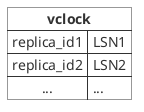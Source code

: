 @startuml

skinparam map {
    HyperlinkColor #0077FF
    FontColor #313131
    BorderColor #313131
    BackgroundColor transparent
}

map "**vclock**" as vclock {
    replica_id1 => LSN1
    replica_id2 => LSN2
    ... => ...
}

@enduml
